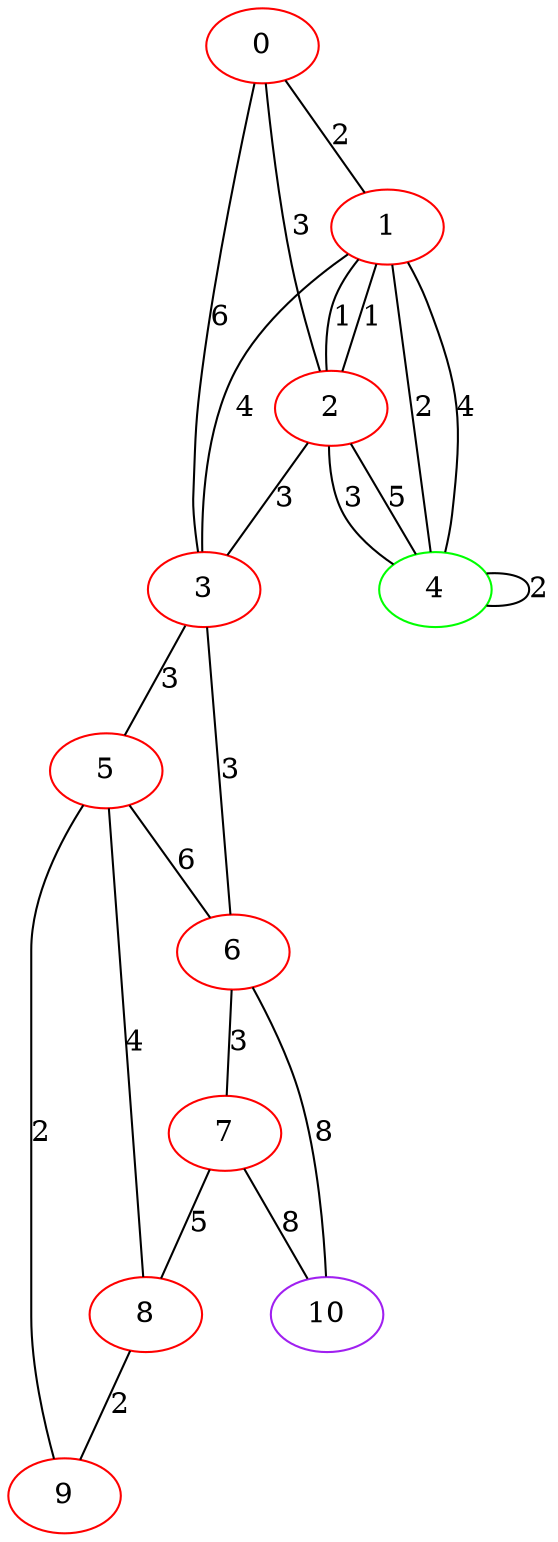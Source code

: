 graph "" {
0 [color=red, weight=1];
1 [color=red, weight=1];
2 [color=red, weight=1];
3 [color=red, weight=1];
4 [color=green, weight=2];
5 [color=red, weight=1];
6 [color=red, weight=1];
7 [color=red, weight=1];
8 [color=red, weight=1];
9 [color=red, weight=1];
10 [color=purple, weight=4];
0 -- 1  [key=0, label=2];
0 -- 2  [key=0, label=3];
0 -- 3  [key=0, label=6];
1 -- 2  [key=0, label=1];
1 -- 2  [key=1, label=1];
1 -- 3  [key=0, label=4];
1 -- 4  [key=0, label=2];
1 -- 4  [key=1, label=4];
2 -- 3  [key=0, label=3];
2 -- 4  [key=0, label=3];
2 -- 4  [key=1, label=5];
3 -- 5  [key=0, label=3];
3 -- 6  [key=0, label=3];
4 -- 4  [key=0, label=2];
5 -- 8  [key=0, label=4];
5 -- 9  [key=0, label=2];
5 -- 6  [key=0, label=6];
6 -- 10  [key=0, label=8];
6 -- 7  [key=0, label=3];
7 -- 8  [key=0, label=5];
7 -- 10  [key=0, label=8];
8 -- 9  [key=0, label=2];
}
